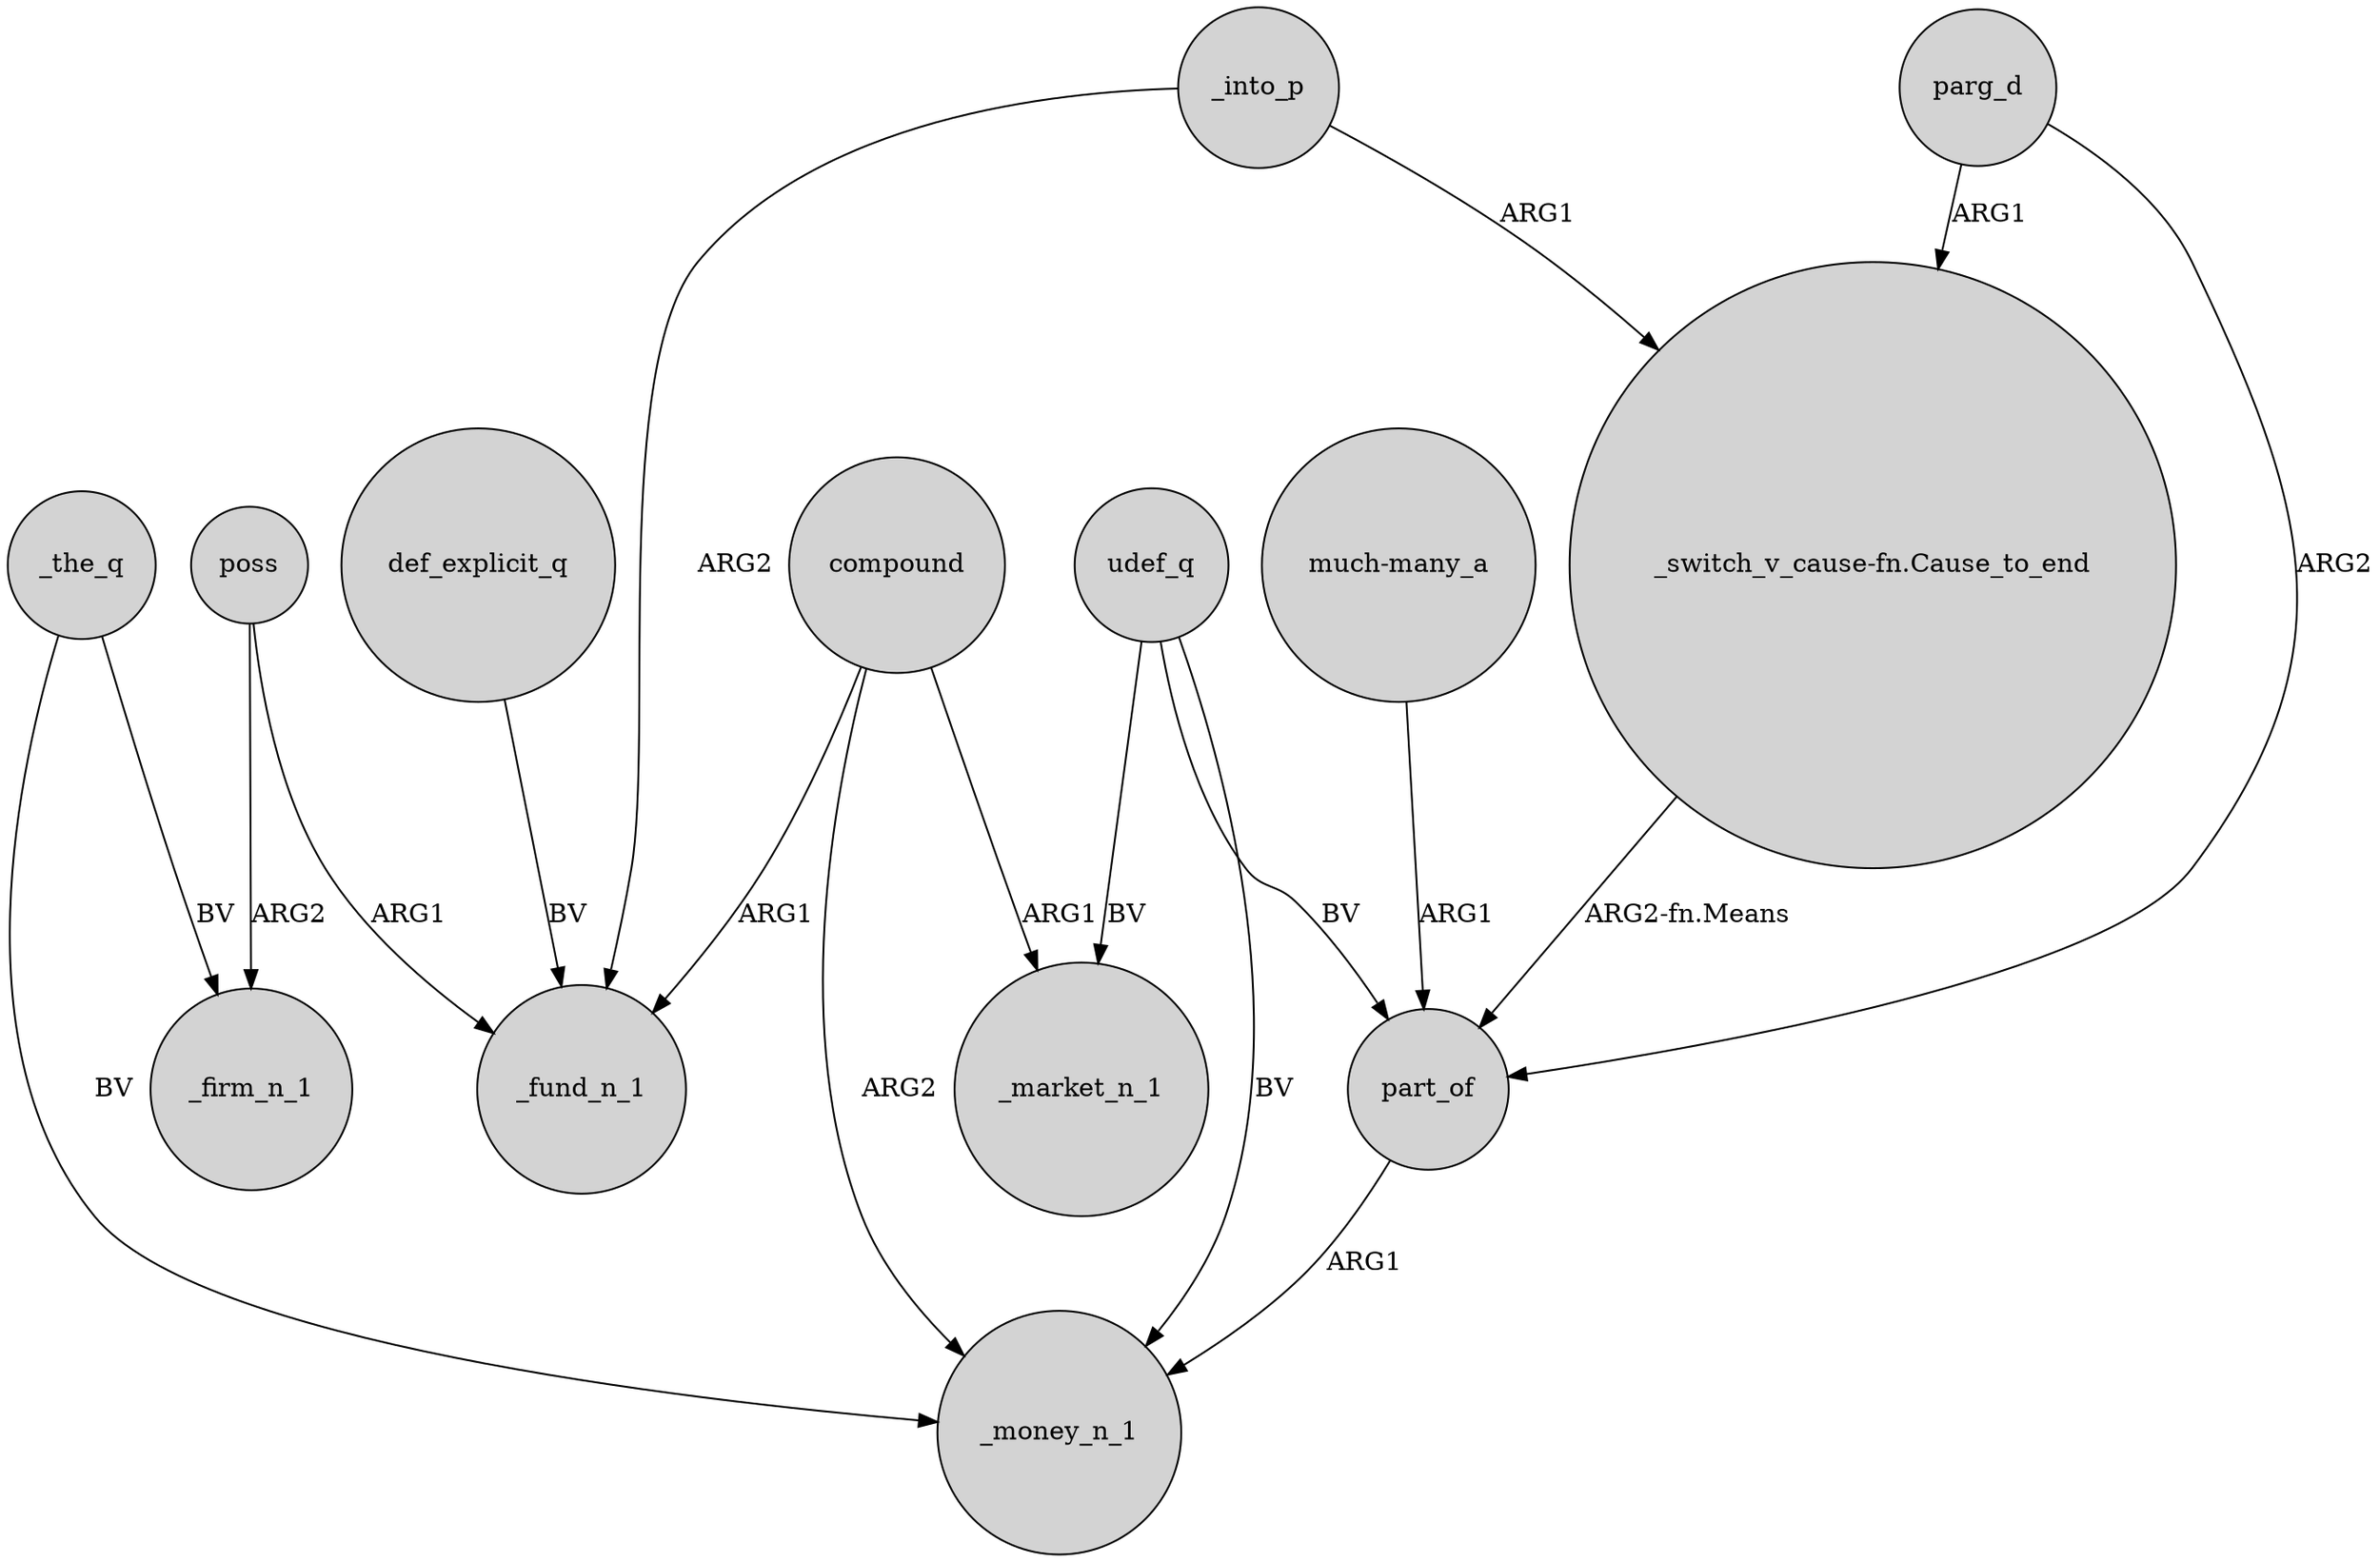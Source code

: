digraph {
	node [shape=circle style=filled]
	_the_q -> _firm_n_1 [label=BV]
	poss -> _fund_n_1 [label=ARG1]
	udef_q -> _money_n_1 [label=BV]
	def_explicit_q -> _fund_n_1 [label=BV]
	udef_q -> _market_n_1 [label=BV]
	_into_p -> "_switch_v_cause-fn.Cause_to_end" [label=ARG1]
	_the_q -> _money_n_1 [label=BV]
	"much-many_a" -> part_of [label=ARG1]
	parg_d -> "_switch_v_cause-fn.Cause_to_end" [label=ARG1]
	compound -> _market_n_1 [label=ARG1]
	compound -> _money_n_1 [label=ARG2]
	poss -> _firm_n_1 [label=ARG2]
	udef_q -> part_of [label=BV]
	parg_d -> part_of [label=ARG2]
	compound -> _fund_n_1 [label=ARG1]
	_into_p -> _fund_n_1 [label=ARG2]
	part_of -> _money_n_1 [label=ARG1]
	"_switch_v_cause-fn.Cause_to_end" -> part_of [label="ARG2-fn.Means"]
}
